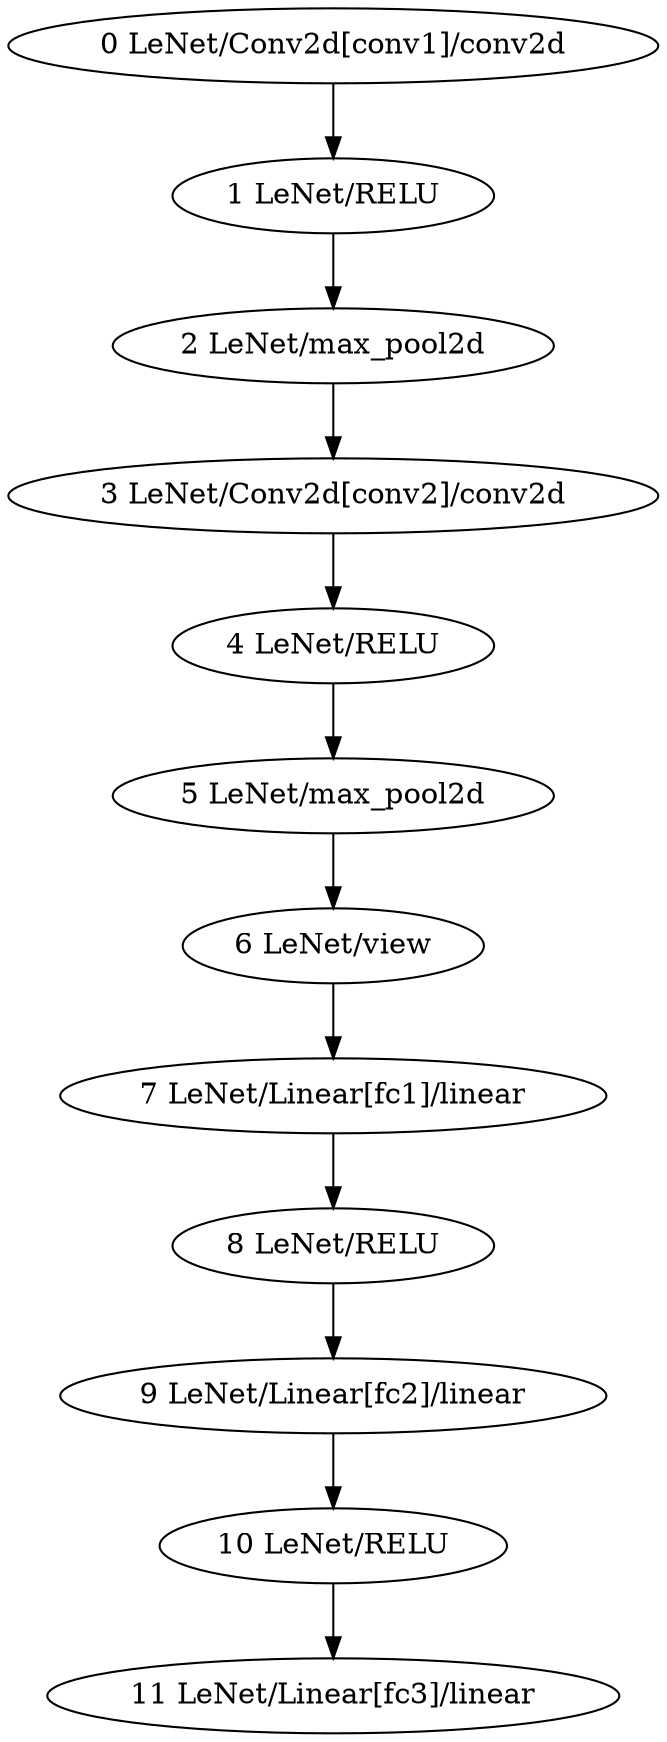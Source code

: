 strict digraph  {
"0 LeNet/Conv2d[conv1]/conv2d" [id=0, scope="LeNet/Conv2d[conv1]", type=conv2d];
"1 LeNet/RELU" [id=1, scope=LeNet, type=RELU];
"2 LeNet/max_pool2d" [id=2, scope=LeNet, type=max_pool2d];
"3 LeNet/Conv2d[conv2]/conv2d" [id=3, scope="LeNet/Conv2d[conv2]", type=conv2d];
"4 LeNet/RELU" [id=4, scope=LeNet, type=RELU];
"5 LeNet/max_pool2d" [id=5, scope=LeNet, type=max_pool2d];
"6 LeNet/view" [id=6, scope=LeNet, type=view];
"7 LeNet/Linear[fc1]/linear" [id=7, scope="LeNet/Linear[fc1]", type=linear];
"8 LeNet/RELU" [id=8, scope=LeNet, type=RELU];
"9 LeNet/Linear[fc2]/linear" [id=9, scope="LeNet/Linear[fc2]", type=linear];
"10 LeNet/RELU" [id=10, scope=LeNet, type=RELU];
"11 LeNet/Linear[fc3]/linear" [id=11, scope="LeNet/Linear[fc3]", type=linear];
"0 LeNet/Conv2d[conv1]/conv2d" -> "1 LeNet/RELU";
"1 LeNet/RELU" -> "2 LeNet/max_pool2d";
"2 LeNet/max_pool2d" -> "3 LeNet/Conv2d[conv2]/conv2d";
"3 LeNet/Conv2d[conv2]/conv2d" -> "4 LeNet/RELU";
"4 LeNet/RELU" -> "5 LeNet/max_pool2d";
"5 LeNet/max_pool2d" -> "6 LeNet/view";
"6 LeNet/view" -> "7 LeNet/Linear[fc1]/linear";
"7 LeNet/Linear[fc1]/linear" -> "8 LeNet/RELU";
"8 LeNet/RELU" -> "9 LeNet/Linear[fc2]/linear";
"9 LeNet/Linear[fc2]/linear" -> "10 LeNet/RELU";
"10 LeNet/RELU" -> "11 LeNet/Linear[fc3]/linear";
}
